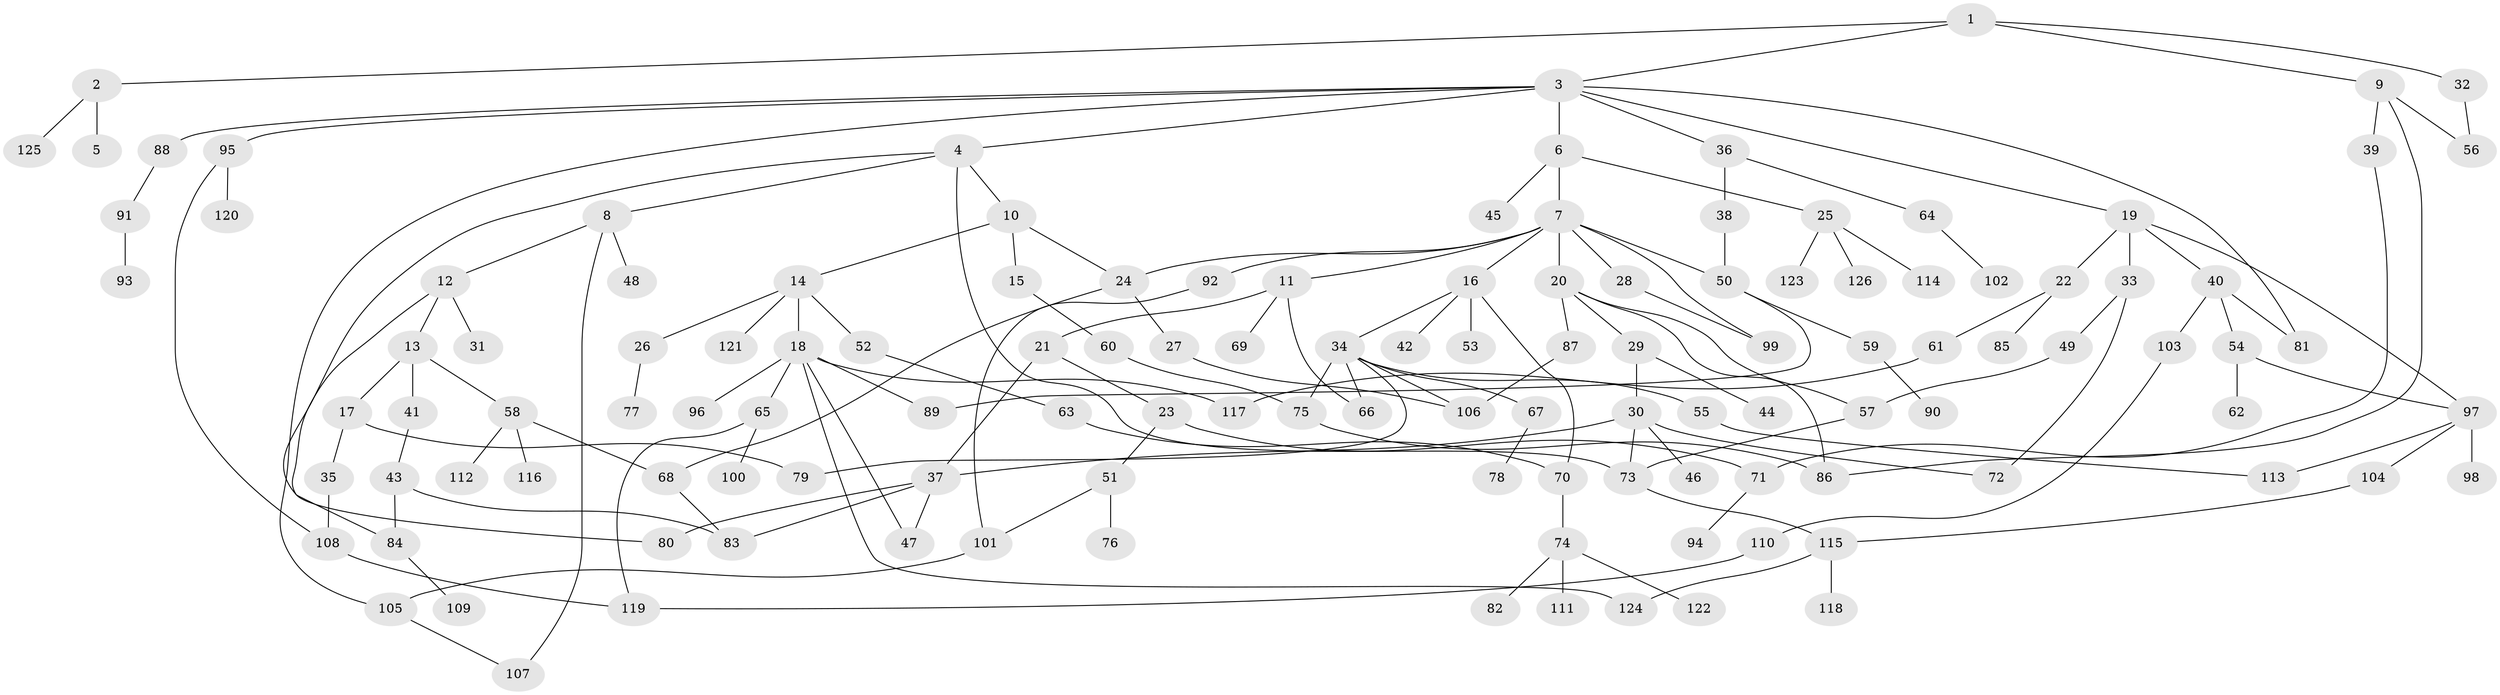 // coarse degree distribution, {1: 0.47619047619047616, 4: 0.07936507936507936, 2: 0.25396825396825395, 3: 0.09523809523809523, 5: 0.047619047619047616, 10: 0.015873015873015872, 19: 0.015873015873015872, 16: 0.015873015873015872}
// Generated by graph-tools (version 1.1) at 2025/45/03/04/25 21:45:21]
// undirected, 126 vertices, 162 edges
graph export_dot {
graph [start="1"]
  node [color=gray90,style=filled];
  1;
  2;
  3;
  4;
  5;
  6;
  7;
  8;
  9;
  10;
  11;
  12;
  13;
  14;
  15;
  16;
  17;
  18;
  19;
  20;
  21;
  22;
  23;
  24;
  25;
  26;
  27;
  28;
  29;
  30;
  31;
  32;
  33;
  34;
  35;
  36;
  37;
  38;
  39;
  40;
  41;
  42;
  43;
  44;
  45;
  46;
  47;
  48;
  49;
  50;
  51;
  52;
  53;
  54;
  55;
  56;
  57;
  58;
  59;
  60;
  61;
  62;
  63;
  64;
  65;
  66;
  67;
  68;
  69;
  70;
  71;
  72;
  73;
  74;
  75;
  76;
  77;
  78;
  79;
  80;
  81;
  82;
  83;
  84;
  85;
  86;
  87;
  88;
  89;
  90;
  91;
  92;
  93;
  94;
  95;
  96;
  97;
  98;
  99;
  100;
  101;
  102;
  103;
  104;
  105;
  106;
  107;
  108;
  109;
  110;
  111;
  112;
  113;
  114;
  115;
  116;
  117;
  118;
  119;
  120;
  121;
  122;
  123;
  124;
  125;
  126;
  1 -- 2;
  1 -- 3;
  1 -- 9;
  1 -- 32;
  2 -- 5;
  2 -- 125;
  3 -- 4;
  3 -- 6;
  3 -- 19;
  3 -- 36;
  3 -- 81;
  3 -- 88;
  3 -- 95;
  3 -- 105;
  4 -- 8;
  4 -- 10;
  4 -- 73;
  4 -- 80;
  6 -- 7;
  6 -- 25;
  6 -- 45;
  7 -- 11;
  7 -- 16;
  7 -- 20;
  7 -- 24;
  7 -- 28;
  7 -- 50;
  7 -- 92;
  7 -- 99;
  8 -- 12;
  8 -- 48;
  8 -- 107;
  9 -- 39;
  9 -- 56;
  9 -- 86;
  10 -- 14;
  10 -- 15;
  10 -- 24;
  11 -- 21;
  11 -- 66;
  11 -- 69;
  12 -- 13;
  12 -- 31;
  12 -- 84;
  13 -- 17;
  13 -- 41;
  13 -- 58;
  14 -- 18;
  14 -- 26;
  14 -- 52;
  14 -- 121;
  15 -- 60;
  16 -- 34;
  16 -- 42;
  16 -- 53;
  16 -- 70;
  17 -- 35;
  17 -- 79;
  18 -- 65;
  18 -- 89;
  18 -- 96;
  18 -- 47;
  18 -- 124;
  18 -- 117;
  19 -- 22;
  19 -- 33;
  19 -- 40;
  19 -- 97;
  20 -- 29;
  20 -- 57;
  20 -- 86;
  20 -- 87;
  21 -- 23;
  21 -- 37;
  22 -- 61;
  22 -- 85;
  23 -- 51;
  23 -- 71;
  24 -- 27;
  24 -- 68;
  25 -- 114;
  25 -- 123;
  25 -- 126;
  26 -- 77;
  27 -- 106;
  28 -- 99;
  29 -- 30;
  29 -- 44;
  30 -- 37;
  30 -- 46;
  30 -- 72;
  30 -- 73;
  32 -- 56;
  33 -- 49;
  33 -- 72;
  34 -- 55;
  34 -- 67;
  34 -- 75;
  34 -- 79;
  34 -- 106;
  34 -- 66;
  35 -- 108;
  36 -- 38;
  36 -- 64;
  37 -- 47;
  37 -- 80;
  37 -- 83;
  38 -- 50;
  39 -- 71;
  40 -- 54;
  40 -- 103;
  40 -- 81;
  41 -- 43;
  43 -- 83;
  43 -- 84;
  49 -- 57;
  50 -- 59;
  50 -- 89;
  51 -- 76;
  51 -- 101;
  52 -- 63;
  54 -- 62;
  54 -- 97;
  55 -- 113;
  57 -- 73;
  58 -- 68;
  58 -- 112;
  58 -- 116;
  59 -- 90;
  60 -- 75;
  61 -- 117;
  63 -- 70;
  64 -- 102;
  65 -- 100;
  65 -- 119;
  67 -- 78;
  68 -- 83;
  70 -- 74;
  71 -- 94;
  73 -- 115;
  74 -- 82;
  74 -- 111;
  74 -- 122;
  75 -- 86;
  84 -- 109;
  87 -- 106;
  88 -- 91;
  91 -- 93;
  92 -- 101;
  95 -- 120;
  95 -- 108;
  97 -- 98;
  97 -- 104;
  97 -- 113;
  101 -- 105;
  103 -- 110;
  104 -- 115;
  105 -- 107;
  108 -- 119;
  110 -- 119;
  115 -- 118;
  115 -- 124;
}
